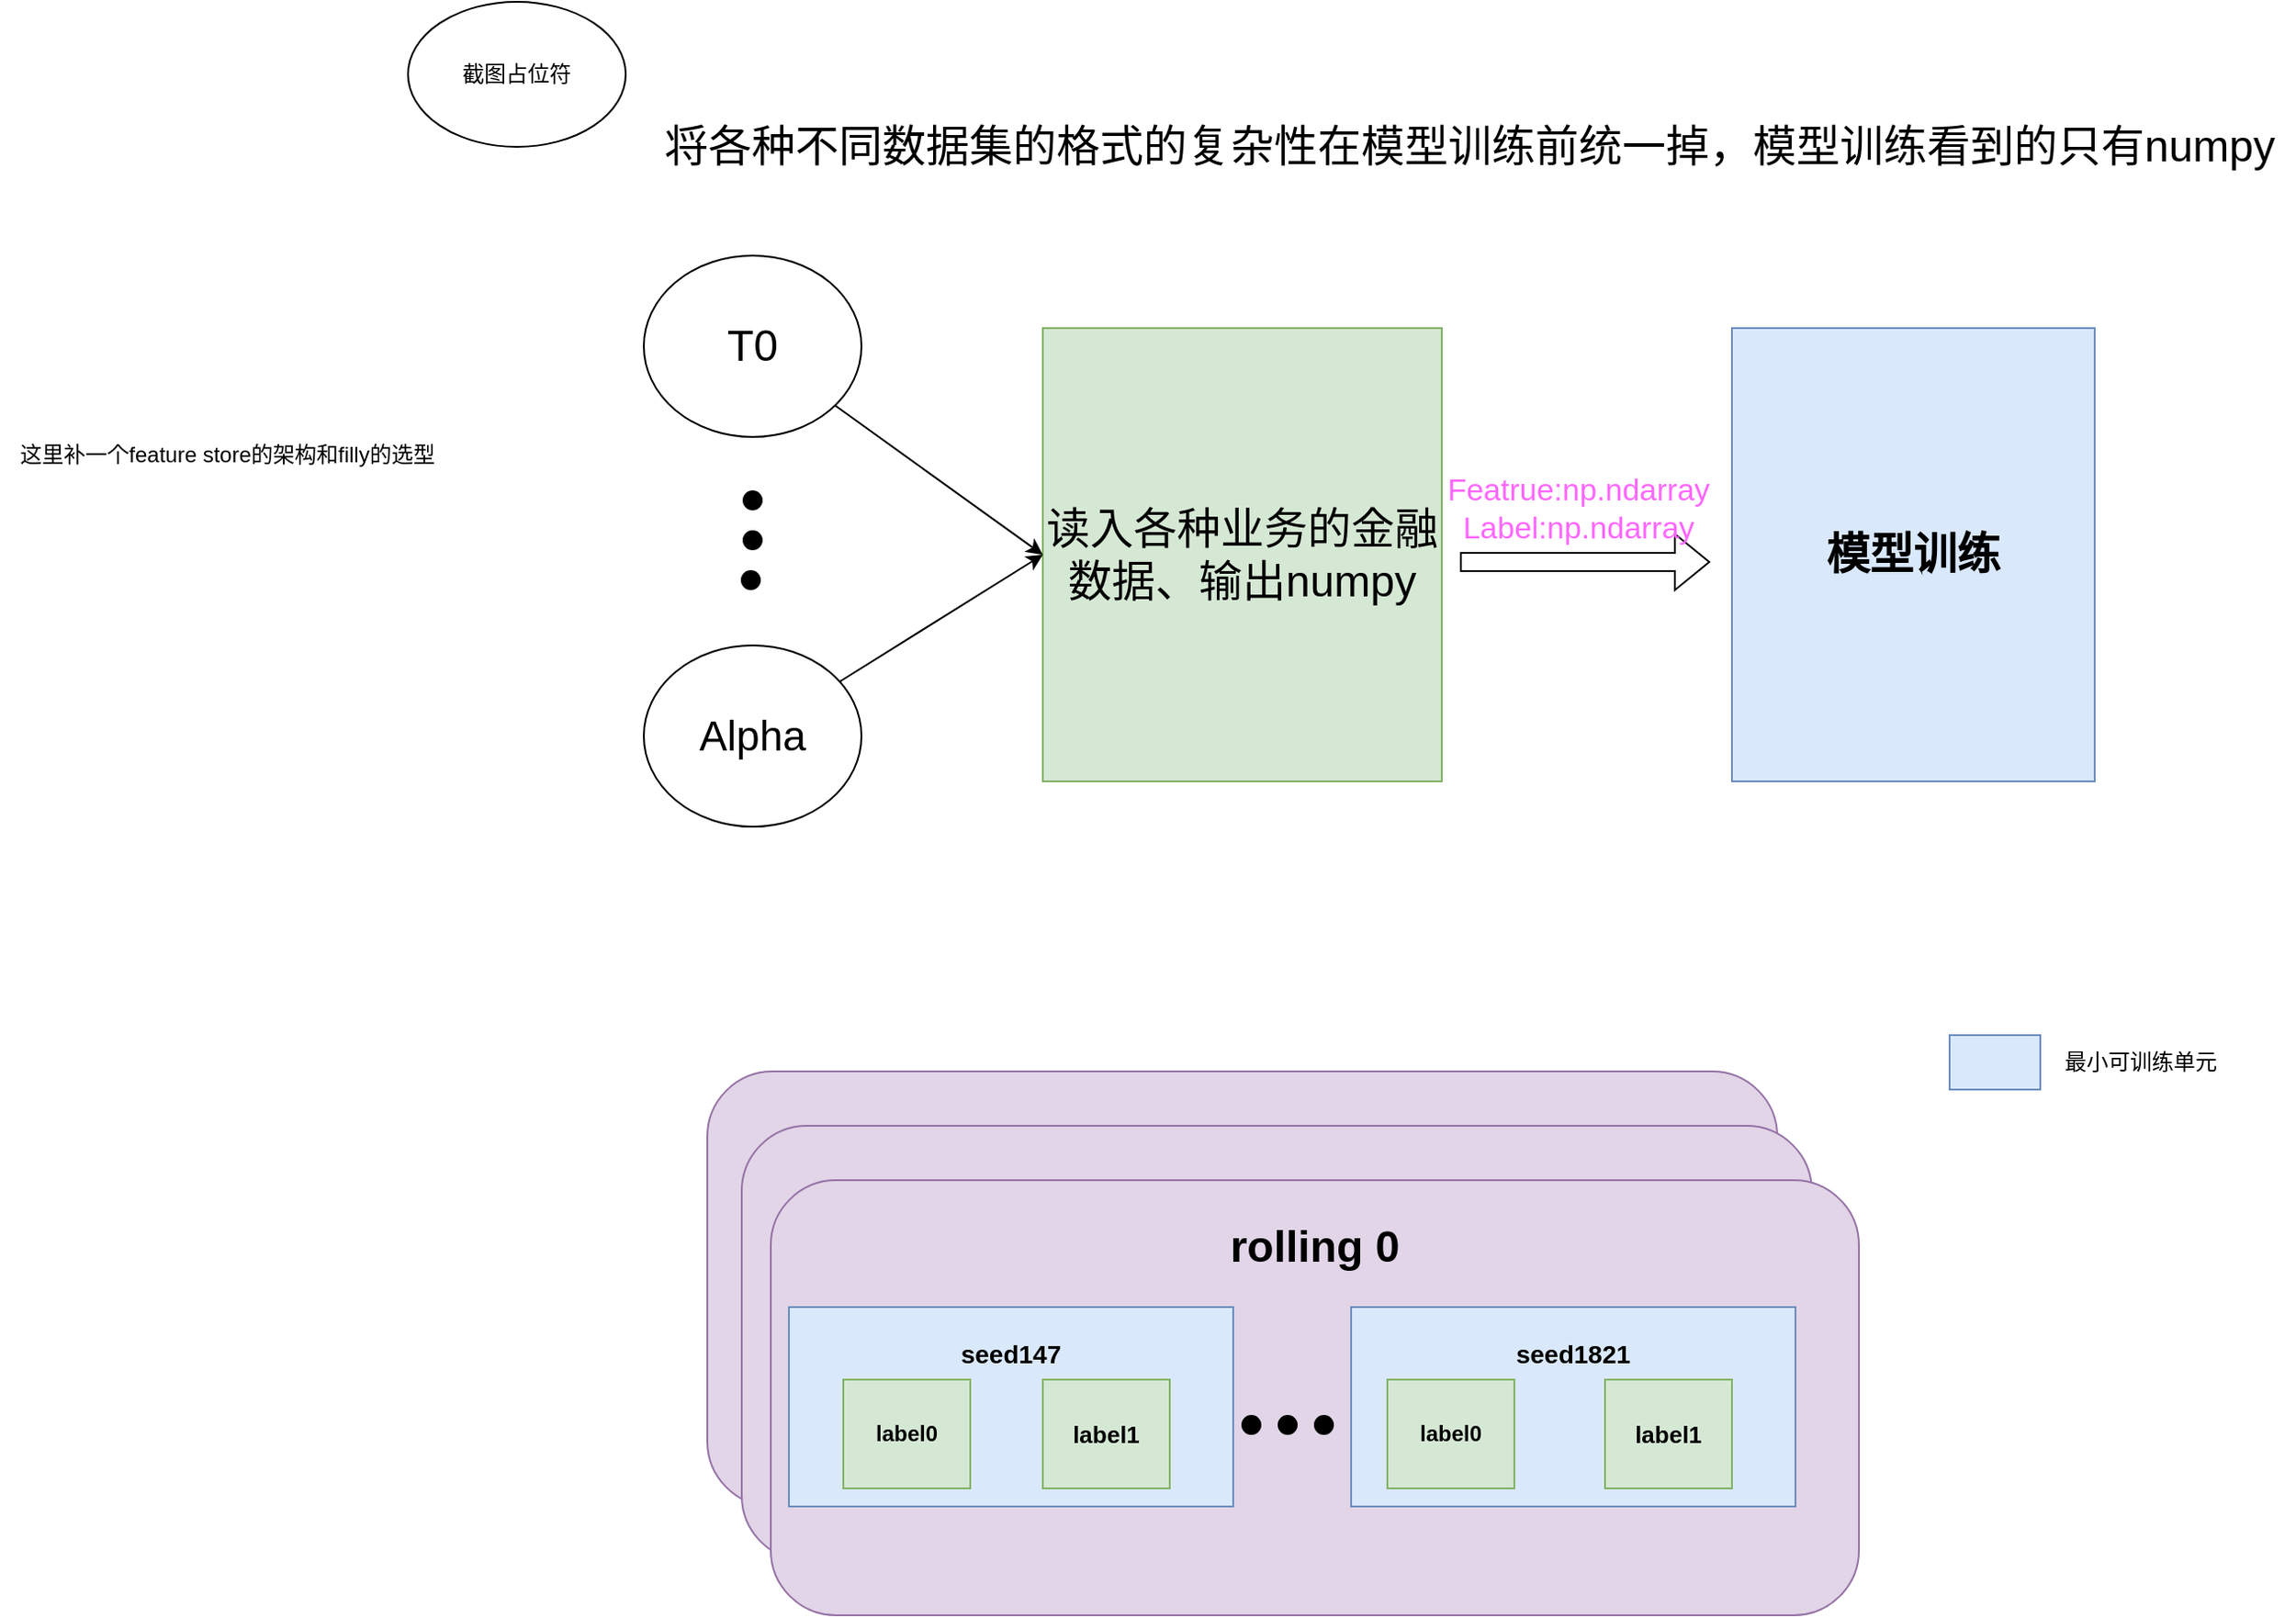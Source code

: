 <mxfile version="21.1.1" type="github">
  <diagram name="第 1 页" id="I701nI0P2jUGHC9EIG0G">
    <mxGraphModel dx="2261" dy="769" grid="1" gridSize="10" guides="1" tooltips="1" connect="1" arrows="1" fold="1" page="1" pageScale="1" pageWidth="827" pageHeight="1169" math="0" shadow="0">
      <root>
        <mxCell id="0" />
        <mxCell id="1" parent="0" />
        <mxCell id="ng57SSePkaUnMk2hDVvI-40" value="" style="rounded=1;whiteSpace=wrap;html=1;fillColor=#e1d5e7;strokeColor=#9673a6;" parent="1" vertex="1">
          <mxGeometry x="135" y="720" width="590" height="240" as="geometry" />
        </mxCell>
        <mxCell id="ng57SSePkaUnMk2hDVvI-39" value="" style="rounded=1;whiteSpace=wrap;html=1;fillColor=#e1d5e7;strokeColor=#9673a6;" parent="1" vertex="1">
          <mxGeometry x="154" y="750" width="590" height="240" as="geometry" />
        </mxCell>
        <mxCell id="ng57SSePkaUnMk2hDVvI-1" value="&lt;font style=&quot;font-size: 24px;&quot;&gt;读入各种业务的金融数据、输出numpy&lt;/font&gt;" style="rounded=0;whiteSpace=wrap;html=1;fillColor=#d5e8d4;strokeColor=#82b366;" parent="1" vertex="1">
          <mxGeometry x="320" y="310" width="220" height="250" as="geometry" />
        </mxCell>
        <mxCell id="ng57SSePkaUnMk2hDVvI-2" value="&lt;span style=&quot;font-size: 24px;&quot;&gt;&lt;b&gt;模型训练&lt;/b&gt;&lt;/span&gt;" style="rounded=0;whiteSpace=wrap;html=1;fillColor=#dae8fc;strokeColor=#6c8ebf;" parent="1" vertex="1">
          <mxGeometry x="700" y="310" width="200" height="250" as="geometry" />
        </mxCell>
        <mxCell id="ng57SSePkaUnMk2hDVvI-9" value="" style="shape=flexArrow;endArrow=classic;html=1;rounded=0;" parent="1" edge="1">
          <mxGeometry width="50" height="50" relative="1" as="geometry">
            <mxPoint x="550" y="439" as="sourcePoint" />
            <mxPoint x="688" y="439" as="targetPoint" />
          </mxGeometry>
        </mxCell>
        <mxCell id="ng57SSePkaUnMk2hDVvI-10" value="&lt;font color=&quot;#ff66ff&quot; style=&quot;font-size: 17px;&quot;&gt;Featrue:np.ndarray&lt;br&gt;Label:np.ndarray&lt;/font&gt;" style="text;html=1;align=center;verticalAlign=middle;resizable=0;points=[];autosize=1;strokeColor=none;fillColor=none;" parent="1" vertex="1">
          <mxGeometry x="530" y="385" width="170" height="50" as="geometry" />
        </mxCell>
        <mxCell id="ng57SSePkaUnMk2hDVvI-15" style="rounded=0;orthogonalLoop=1;jettySize=auto;html=1;entryX=0;entryY=0.5;entryDx=0;entryDy=0;" parent="1" source="ng57SSePkaUnMk2hDVvI-11" target="ng57SSePkaUnMk2hDVvI-1" edge="1">
          <mxGeometry relative="1" as="geometry" />
        </mxCell>
        <mxCell id="ng57SSePkaUnMk2hDVvI-11" value="&lt;font style=&quot;font-size: 24px;&quot;&gt;T0&lt;/font&gt;" style="ellipse;whiteSpace=wrap;html=1;" parent="1" vertex="1">
          <mxGeometry x="100" y="270" width="120" height="100" as="geometry" />
        </mxCell>
        <mxCell id="ng57SSePkaUnMk2hDVvI-16" style="rounded=0;orthogonalLoop=1;jettySize=auto;html=1;entryX=0;entryY=0.5;entryDx=0;entryDy=0;" parent="1" source="ng57SSePkaUnMk2hDVvI-12" target="ng57SSePkaUnMk2hDVvI-1" edge="1">
          <mxGeometry relative="1" as="geometry" />
        </mxCell>
        <mxCell id="ng57SSePkaUnMk2hDVvI-12" value="&lt;font style=&quot;font-size: 23px;&quot;&gt;Alpha&lt;/font&gt;" style="ellipse;whiteSpace=wrap;html=1;" parent="1" vertex="1">
          <mxGeometry x="100" y="485" width="120" height="100" as="geometry" />
        </mxCell>
        <mxCell id="ng57SSePkaUnMk2hDVvI-20" value="" style="ellipse;whiteSpace=wrap;html=1;aspect=fixed;fillColor=#000000;" parent="1" vertex="1">
          <mxGeometry x="155" y="400" width="10" height="10" as="geometry" />
        </mxCell>
        <mxCell id="ng57SSePkaUnMk2hDVvI-21" value="" style="ellipse;whiteSpace=wrap;html=1;aspect=fixed;fillColor=#000000;" parent="1" vertex="1">
          <mxGeometry x="155" y="422" width="10" height="10" as="geometry" />
        </mxCell>
        <mxCell id="ng57SSePkaUnMk2hDVvI-22" value="" style="ellipse;whiteSpace=wrap;html=1;aspect=fixed;fillColor=#000000;" parent="1" vertex="1">
          <mxGeometry x="154" y="444" width="10" height="10" as="geometry" />
        </mxCell>
        <mxCell id="ng57SSePkaUnMk2hDVvI-38" value="&lt;h1&gt;rolling 0&lt;/h1&gt;" style="rounded=1;whiteSpace=wrap;html=1;fillColor=#e1d5e7;strokeColor=#9673a6;align=center;verticalAlign=top;labelPosition=center;verticalLabelPosition=middle;horizontal=1;" parent="1" vertex="1">
          <mxGeometry x="170" y="780" width="600" height="240" as="geometry" />
        </mxCell>
        <mxCell id="ng57SSePkaUnMk2hDVvI-23" value="&lt;font style=&quot;font-size: 24px;&quot;&gt;将各种不同数据集的格式的复杂性在模型训练前统一掉，模型训练看到的只有numpy&lt;/font&gt;" style="text;html=1;align=center;verticalAlign=middle;resizable=0;points=[];autosize=1;strokeColor=none;fillColor=none;" parent="1" vertex="1">
          <mxGeometry x="100" y="190" width="910" height="40" as="geometry" />
        </mxCell>
        <mxCell id="ng57SSePkaUnMk2hDVvI-24" value="截图占位符" style="ellipse;whiteSpace=wrap;html=1;" parent="1" vertex="1">
          <mxGeometry x="-30" y="130" width="120" height="80" as="geometry" />
        </mxCell>
        <mxCell id="ng57SSePkaUnMk2hDVvI-27" value="&lt;p style=&quot;line-height: 120%;&quot;&gt;&lt;font style=&quot;font-size: 14px;&quot;&gt;&lt;b&gt;seed147&lt;/b&gt;&lt;/font&gt;&lt;/p&gt;" style="rounded=0;whiteSpace=wrap;html=1;fillColor=#dae8fc;strokeColor=#6c8ebf;align=center;labelPosition=center;verticalLabelPosition=middle;verticalAlign=top;" parent="1" vertex="1">
          <mxGeometry x="180" y="850" width="245" height="110" as="geometry" />
        </mxCell>
        <mxCell id="ng57SSePkaUnMk2hDVvI-25" value="&lt;b&gt;label0&lt;/b&gt;" style="rounded=0;whiteSpace=wrap;html=1;fillColor=#d5e8d4;strokeColor=#82b366;" parent="1" vertex="1">
          <mxGeometry x="210" y="890" width="70" height="60" as="geometry" />
        </mxCell>
        <mxCell id="ng57SSePkaUnMk2hDVvI-28" value="" style="rounded=0;whiteSpace=wrap;html=1;fillColor=#dae8fc;strokeColor=#6c8ebf;" parent="1" vertex="1">
          <mxGeometry x="820" y="700" width="50" height="30" as="geometry" />
        </mxCell>
        <mxCell id="ng57SSePkaUnMk2hDVvI-29" value="最小可训练单元" style="text;html=1;align=center;verticalAlign=middle;resizable=0;points=[];autosize=1;strokeColor=none;fillColor=none;" parent="1" vertex="1">
          <mxGeometry x="870" y="700" width="110" height="30" as="geometry" />
        </mxCell>
        <mxCell id="ng57SSePkaUnMk2hDVvI-30" value="&lt;p style=&quot;line-height: 120%;&quot;&gt;&lt;font style=&quot;font-size: 14px;&quot;&gt;&lt;b&gt;seed1821&lt;/b&gt;&lt;/font&gt;&lt;/p&gt;" style="rounded=0;whiteSpace=wrap;html=1;fillColor=#dae8fc;strokeColor=#6c8ebf;align=center;labelPosition=center;verticalLabelPosition=middle;verticalAlign=top;" parent="1" vertex="1">
          <mxGeometry x="490" y="850" width="245" height="110" as="geometry" />
        </mxCell>
        <mxCell id="ng57SSePkaUnMk2hDVvI-31" value="&lt;b&gt;label0&lt;/b&gt;" style="rounded=0;whiteSpace=wrap;html=1;fillColor=#d5e8d4;strokeColor=#82b366;" parent="1" vertex="1">
          <mxGeometry x="510" y="890" width="70" height="60" as="geometry" />
        </mxCell>
        <mxCell id="ng57SSePkaUnMk2hDVvI-26" value="&lt;font style=&quot;font-size: 13px;&quot;&gt;&lt;b&gt;label1&lt;/b&gt;&lt;/font&gt;" style="rounded=0;whiteSpace=wrap;html=1;fillColor=#d5e8d4;strokeColor=#82b366;" parent="1" vertex="1">
          <mxGeometry x="630" y="890" width="70" height="60" as="geometry" />
        </mxCell>
        <mxCell id="ng57SSePkaUnMk2hDVvI-32" value="&lt;font style=&quot;font-size: 13px;&quot;&gt;&lt;b&gt;label1&lt;/b&gt;&lt;/font&gt;" style="rounded=0;whiteSpace=wrap;html=1;fillColor=#d5e8d4;strokeColor=#82b366;" parent="1" vertex="1">
          <mxGeometry x="320" y="890" width="70" height="60" as="geometry" />
        </mxCell>
        <mxCell id="ng57SSePkaUnMk2hDVvI-33" value="" style="ellipse;whiteSpace=wrap;html=1;aspect=fixed;fillColor=#000000;" parent="1" vertex="1">
          <mxGeometry x="430" y="910" width="10" height="10" as="geometry" />
        </mxCell>
        <mxCell id="ng57SSePkaUnMk2hDVvI-34" value="" style="ellipse;whiteSpace=wrap;html=1;aspect=fixed;fillColor=#000000;" parent="1" vertex="1">
          <mxGeometry x="450" y="910" width="10" height="10" as="geometry" />
        </mxCell>
        <mxCell id="ng57SSePkaUnMk2hDVvI-35" value="" style="ellipse;whiteSpace=wrap;html=1;aspect=fixed;fillColor=#000000;" parent="1" vertex="1">
          <mxGeometry x="470" y="910" width="10" height="10" as="geometry" />
        </mxCell>
        <mxCell id="Onc2Yg9PIyd3C9MQsvMz-1" value="这里补一个feature store的架构和filly的选型&lt;br&gt;" style="text;html=1;align=center;verticalAlign=middle;resizable=0;points=[];autosize=1;strokeColor=none;fillColor=none;" vertex="1" parent="1">
          <mxGeometry x="-255" y="365" width="250" height="30" as="geometry" />
        </mxCell>
      </root>
    </mxGraphModel>
  </diagram>
</mxfile>
